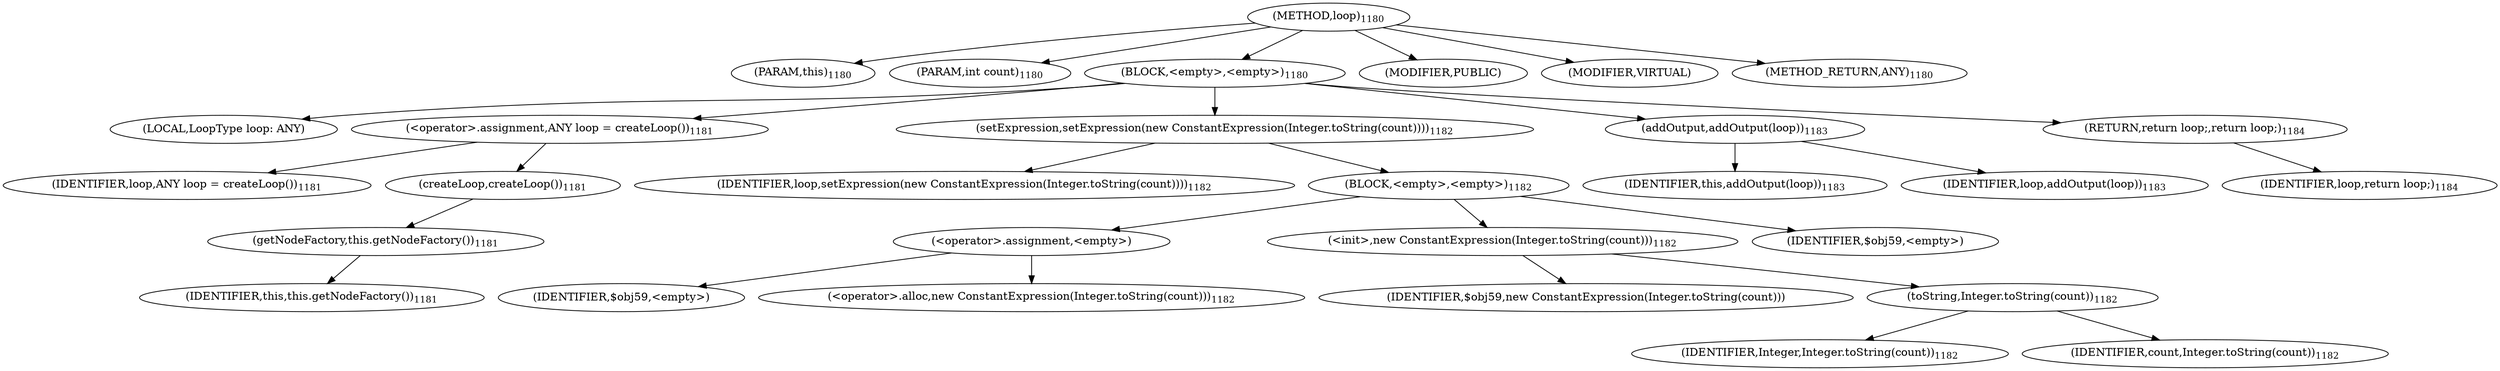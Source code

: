 digraph "loop" {  
"2087" [label = <(METHOD,loop)<SUB>1180</SUB>> ]
"268" [label = <(PARAM,this)<SUB>1180</SUB>> ]
"2088" [label = <(PARAM,int count)<SUB>1180</SUB>> ]
"2089" [label = <(BLOCK,&lt;empty&gt;,&lt;empty&gt;)<SUB>1180</SUB>> ]
"2090" [label = <(LOCAL,LoopType loop: ANY)> ]
"2091" [label = <(&lt;operator&gt;.assignment,ANY loop = createLoop())<SUB>1181</SUB>> ]
"2092" [label = <(IDENTIFIER,loop,ANY loop = createLoop())<SUB>1181</SUB>> ]
"2093" [label = <(createLoop,createLoop())<SUB>1181</SUB>> ]
"2094" [label = <(getNodeFactory,this.getNodeFactory())<SUB>1181</SUB>> ]
"267" [label = <(IDENTIFIER,this,this.getNodeFactory())<SUB>1181</SUB>> ]
"2095" [label = <(setExpression,setExpression(new ConstantExpression(Integer.toString(count))))<SUB>1182</SUB>> ]
"2096" [label = <(IDENTIFIER,loop,setExpression(new ConstantExpression(Integer.toString(count))))<SUB>1182</SUB>> ]
"2097" [label = <(BLOCK,&lt;empty&gt;,&lt;empty&gt;)<SUB>1182</SUB>> ]
"2098" [label = <(&lt;operator&gt;.assignment,&lt;empty&gt;)> ]
"2099" [label = <(IDENTIFIER,$obj59,&lt;empty&gt;)> ]
"2100" [label = <(&lt;operator&gt;.alloc,new ConstantExpression(Integer.toString(count)))<SUB>1182</SUB>> ]
"2101" [label = <(&lt;init&gt;,new ConstantExpression(Integer.toString(count)))<SUB>1182</SUB>> ]
"2102" [label = <(IDENTIFIER,$obj59,new ConstantExpression(Integer.toString(count)))> ]
"2103" [label = <(toString,Integer.toString(count))<SUB>1182</SUB>> ]
"2104" [label = <(IDENTIFIER,Integer,Integer.toString(count))<SUB>1182</SUB>> ]
"2105" [label = <(IDENTIFIER,count,Integer.toString(count))<SUB>1182</SUB>> ]
"2106" [label = <(IDENTIFIER,$obj59,&lt;empty&gt;)> ]
"2107" [label = <(addOutput,addOutput(loop))<SUB>1183</SUB>> ]
"269" [label = <(IDENTIFIER,this,addOutput(loop))<SUB>1183</SUB>> ]
"2108" [label = <(IDENTIFIER,loop,addOutput(loop))<SUB>1183</SUB>> ]
"2109" [label = <(RETURN,return loop;,return loop;)<SUB>1184</SUB>> ]
"2110" [label = <(IDENTIFIER,loop,return loop;)<SUB>1184</SUB>> ]
"2111" [label = <(MODIFIER,PUBLIC)> ]
"2112" [label = <(MODIFIER,VIRTUAL)> ]
"2113" [label = <(METHOD_RETURN,ANY)<SUB>1180</SUB>> ]
  "2087" -> "268" 
  "2087" -> "2088" 
  "2087" -> "2089" 
  "2087" -> "2111" 
  "2087" -> "2112" 
  "2087" -> "2113" 
  "2089" -> "2090" 
  "2089" -> "2091" 
  "2089" -> "2095" 
  "2089" -> "2107" 
  "2089" -> "2109" 
  "2091" -> "2092" 
  "2091" -> "2093" 
  "2093" -> "2094" 
  "2094" -> "267" 
  "2095" -> "2096" 
  "2095" -> "2097" 
  "2097" -> "2098" 
  "2097" -> "2101" 
  "2097" -> "2106" 
  "2098" -> "2099" 
  "2098" -> "2100" 
  "2101" -> "2102" 
  "2101" -> "2103" 
  "2103" -> "2104" 
  "2103" -> "2105" 
  "2107" -> "269" 
  "2107" -> "2108" 
  "2109" -> "2110" 
}
